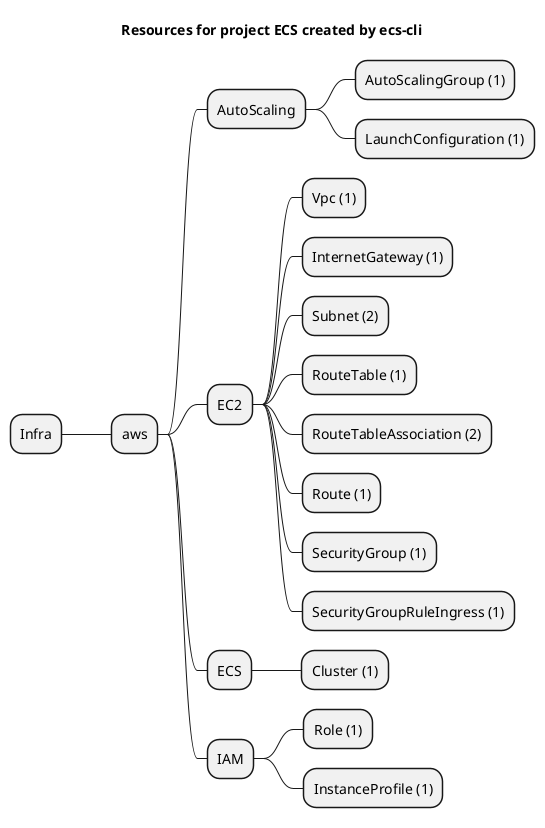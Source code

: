 @startmindmap
title Resources for project ECS created by ecs-cli
skinparam monochrome true
+ Infra
++ aws
+++ AutoScaling
++++ AutoScalingGroup (1)
++++ LaunchConfiguration (1)
+++ EC2
++++ Vpc (1)
++++ InternetGateway (1)
++++ Subnet (2)
++++ RouteTable (1)
++++ RouteTableAssociation (2)
++++ Route (1)
++++ SecurityGroup (1)
++++ SecurityGroupRuleIngress (1)
+++ ECS
++++ Cluster (1)
+++ IAM
++++ Role (1)
++++ InstanceProfile (1)
@endmindmap